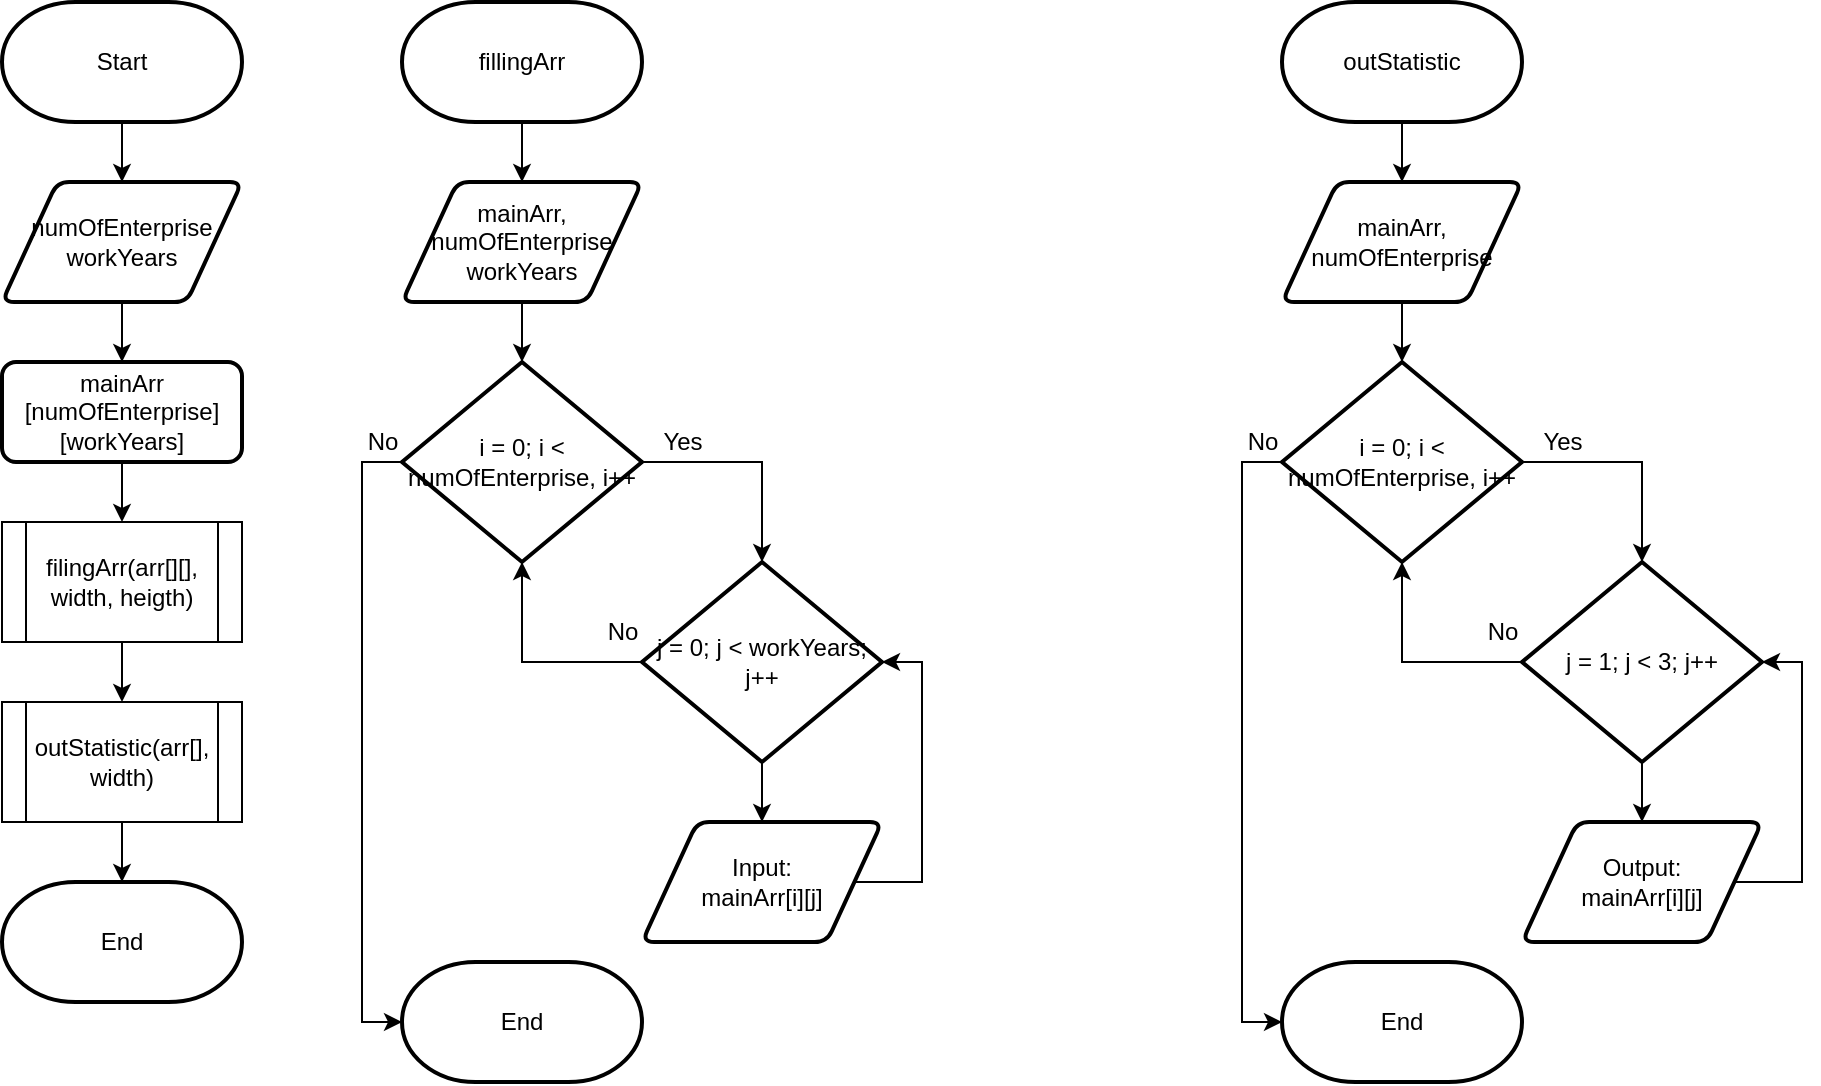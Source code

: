 <mxfile version="20.2.3" type="device"><diagram id="liNdcrsezsEYwnLujnwP" name="Страница 1"><mxGraphModel dx="1038" dy="641" grid="1" gridSize="10" guides="1" tooltips="1" connect="1" arrows="1" fold="1" page="1" pageScale="1" pageWidth="827" pageHeight="1169" math="0" shadow="0"><root><mxCell id="0"/><mxCell id="1" parent="0"/><mxCell id="Ki6ahwz94TBlO_HN-Rxh-2" style="edgeStyle=orthogonalEdgeStyle;rounded=0;orthogonalLoop=1;jettySize=auto;html=1;exitX=0.5;exitY=1;exitDx=0;exitDy=0;exitPerimeter=0;entryX=0.5;entryY=0;entryDx=0;entryDy=0;" edge="1" parent="1" source="Ki6ahwz94TBlO_HN-Rxh-3" target="Ki6ahwz94TBlO_HN-Rxh-5"><mxGeometry relative="1" as="geometry"/></mxCell><mxCell id="Ki6ahwz94TBlO_HN-Rxh-3" value="fillingArr" style="strokeWidth=2;html=1;shape=mxgraph.flowchart.terminator;whiteSpace=wrap;" vertex="1" parent="1"><mxGeometry x="280" y="10" width="120" height="60" as="geometry"/></mxCell><mxCell id="Ki6ahwz94TBlO_HN-Rxh-4" style="edgeStyle=orthogonalEdgeStyle;rounded=0;orthogonalLoop=1;jettySize=auto;html=1;exitX=0.5;exitY=1;exitDx=0;exitDy=0;" edge="1" parent="1" source="Ki6ahwz94TBlO_HN-Rxh-5" target="Ki6ahwz94TBlO_HN-Rxh-8"><mxGeometry relative="1" as="geometry"/></mxCell><mxCell id="Ki6ahwz94TBlO_HN-Rxh-5" value="mainArr, numOfEnterprise&lt;br&gt;workYears" style="shape=parallelogram;html=1;strokeWidth=2;perimeter=parallelogramPerimeter;whiteSpace=wrap;rounded=1;arcSize=12;size=0.23;" vertex="1" parent="1"><mxGeometry x="280" y="100" width="120" height="60" as="geometry"/></mxCell><mxCell id="Ki6ahwz94TBlO_HN-Rxh-6" style="edgeStyle=orthogonalEdgeStyle;rounded=0;orthogonalLoop=1;jettySize=auto;html=1;exitX=1;exitY=0.5;exitDx=0;exitDy=0;exitPerimeter=0;entryX=0.5;entryY=0;entryDx=0;entryDy=0;entryPerimeter=0;" edge="1" parent="1" source="Ki6ahwz94TBlO_HN-Rxh-8" target="Ki6ahwz94TBlO_HN-Rxh-11"><mxGeometry relative="1" as="geometry"/></mxCell><mxCell id="Ki6ahwz94TBlO_HN-Rxh-7" style="edgeStyle=orthogonalEdgeStyle;rounded=0;orthogonalLoop=1;jettySize=auto;html=1;exitX=0;exitY=0.5;exitDx=0;exitDy=0;exitPerimeter=0;entryX=0;entryY=0.5;entryDx=0;entryDy=0;entryPerimeter=0;" edge="1" parent="1" source="Ki6ahwz94TBlO_HN-Rxh-8" target="Ki6ahwz94TBlO_HN-Rxh-14"><mxGeometry relative="1" as="geometry"><mxPoint x="280" y="530" as="targetPoint"/></mxGeometry></mxCell><mxCell id="Ki6ahwz94TBlO_HN-Rxh-8" value="i = 0; i &amp;lt; numOfEnterprise, i++" style="strokeWidth=2;html=1;shape=mxgraph.flowchart.decision;whiteSpace=wrap;" vertex="1" parent="1"><mxGeometry x="280" y="190" width="120" height="100" as="geometry"/></mxCell><mxCell id="Ki6ahwz94TBlO_HN-Rxh-9" style="edgeStyle=orthogonalEdgeStyle;rounded=0;orthogonalLoop=1;jettySize=auto;html=1;exitX=0.5;exitY=1;exitDx=0;exitDy=0;exitPerimeter=0;" edge="1" parent="1" source="Ki6ahwz94TBlO_HN-Rxh-11" target="Ki6ahwz94TBlO_HN-Rxh-13"><mxGeometry relative="1" as="geometry"/></mxCell><mxCell id="Ki6ahwz94TBlO_HN-Rxh-10" style="edgeStyle=orthogonalEdgeStyle;rounded=0;orthogonalLoop=1;jettySize=auto;html=1;exitX=0;exitY=0.5;exitDx=0;exitDy=0;exitPerimeter=0;entryX=0.5;entryY=1;entryDx=0;entryDy=0;entryPerimeter=0;" edge="1" parent="1" source="Ki6ahwz94TBlO_HN-Rxh-11" target="Ki6ahwz94TBlO_HN-Rxh-8"><mxGeometry relative="1" as="geometry"/></mxCell><mxCell id="Ki6ahwz94TBlO_HN-Rxh-11" value="j = 0; j &amp;lt; workYears; j++" style="strokeWidth=2;html=1;shape=mxgraph.flowchart.decision;whiteSpace=wrap;" vertex="1" parent="1"><mxGeometry x="400" y="290" width="120" height="100" as="geometry"/></mxCell><mxCell id="Ki6ahwz94TBlO_HN-Rxh-12" style="edgeStyle=orthogonalEdgeStyle;rounded=0;orthogonalLoop=1;jettySize=auto;html=1;exitX=1;exitY=0.5;exitDx=0;exitDy=0;entryX=1;entryY=0.5;entryDx=0;entryDy=0;entryPerimeter=0;" edge="1" parent="1" source="Ki6ahwz94TBlO_HN-Rxh-13" target="Ki6ahwz94TBlO_HN-Rxh-11"><mxGeometry relative="1" as="geometry"><Array as="points"><mxPoint x="540" y="450"/><mxPoint x="540" y="340"/></Array></mxGeometry></mxCell><mxCell id="Ki6ahwz94TBlO_HN-Rxh-13" value="Input:&lt;br&gt;mainArr[i][j]" style="shape=parallelogram;html=1;strokeWidth=2;perimeter=parallelogramPerimeter;whiteSpace=wrap;rounded=1;arcSize=12;size=0.23;" vertex="1" parent="1"><mxGeometry x="400" y="420" width="120" height="60" as="geometry"/></mxCell><mxCell id="Ki6ahwz94TBlO_HN-Rxh-14" value="End" style="strokeWidth=2;html=1;shape=mxgraph.flowchart.terminator;whiteSpace=wrap;" vertex="1" parent="1"><mxGeometry x="280" y="490" width="120" height="60" as="geometry"/></mxCell><mxCell id="Ki6ahwz94TBlO_HN-Rxh-41" value="Yes" style="text;html=1;align=center;verticalAlign=middle;resizable=0;points=[];autosize=1;strokeColor=none;fillColor=none;" vertex="1" parent="1"><mxGeometry x="400" y="215" width="40" height="30" as="geometry"/></mxCell><mxCell id="Ki6ahwz94TBlO_HN-Rxh-45" value="No" style="text;html=1;align=center;verticalAlign=middle;resizable=0;points=[];autosize=1;strokeColor=none;fillColor=none;" vertex="1" parent="1"><mxGeometry x="250" y="215" width="40" height="30" as="geometry"/></mxCell><mxCell id="Ki6ahwz94TBlO_HN-Rxh-46" value="No" style="text;html=1;align=center;verticalAlign=middle;resizable=0;points=[];autosize=1;strokeColor=none;fillColor=none;" vertex="1" parent="1"><mxGeometry x="370" y="310" width="40" height="30" as="geometry"/></mxCell><mxCell id="Ki6ahwz94TBlO_HN-Rxh-50" style="edgeStyle=orthogonalEdgeStyle;rounded=0;orthogonalLoop=1;jettySize=auto;html=1;exitX=0.5;exitY=1;exitDx=0;exitDy=0;exitPerimeter=0;entryX=0.5;entryY=0;entryDx=0;entryDy=0;" edge="1" parent="1" source="Ki6ahwz94TBlO_HN-Rxh-47" target="Ki6ahwz94TBlO_HN-Rxh-48"><mxGeometry relative="1" as="geometry"/></mxCell><mxCell id="Ki6ahwz94TBlO_HN-Rxh-47" value="Start" style="strokeWidth=2;html=1;shape=mxgraph.flowchart.terminator;whiteSpace=wrap;" vertex="1" parent="1"><mxGeometry x="80" y="10" width="120" height="60" as="geometry"/></mxCell><mxCell id="Ki6ahwz94TBlO_HN-Rxh-51" style="edgeStyle=orthogonalEdgeStyle;rounded=0;orthogonalLoop=1;jettySize=auto;html=1;exitX=0.5;exitY=1;exitDx=0;exitDy=0;entryX=0.5;entryY=0;entryDx=0;entryDy=0;" edge="1" parent="1" source="Ki6ahwz94TBlO_HN-Rxh-48" target="Ki6ahwz94TBlO_HN-Rxh-49"><mxGeometry relative="1" as="geometry"/></mxCell><mxCell id="Ki6ahwz94TBlO_HN-Rxh-48" value="numOfEnterprise&lt;br&gt;workYears" style="shape=parallelogram;html=1;strokeWidth=2;perimeter=parallelogramPerimeter;whiteSpace=wrap;rounded=1;arcSize=12;size=0.23;" vertex="1" parent="1"><mxGeometry x="80" y="100" width="120" height="60" as="geometry"/></mxCell><mxCell id="Ki6ahwz94TBlO_HN-Rxh-57" style="edgeStyle=orthogonalEdgeStyle;rounded=0;orthogonalLoop=1;jettySize=auto;html=1;exitX=0.5;exitY=1;exitDx=0;exitDy=0;entryX=0.5;entryY=0;entryDx=0;entryDy=0;" edge="1" parent="1" source="Ki6ahwz94TBlO_HN-Rxh-49" target="Ki6ahwz94TBlO_HN-Rxh-52"><mxGeometry relative="1" as="geometry"/></mxCell><mxCell id="Ki6ahwz94TBlO_HN-Rxh-49" value="mainArr&lt;br&gt;[numOfEnterprise]&lt;br&gt;[workYears]" style="rounded=1;whiteSpace=wrap;html=1;absoluteArcSize=1;arcSize=14;strokeWidth=2;" vertex="1" parent="1"><mxGeometry x="80" y="190" width="120" height="50" as="geometry"/></mxCell><mxCell id="Ki6ahwz94TBlO_HN-Rxh-56" style="edgeStyle=orthogonalEdgeStyle;rounded=0;orthogonalLoop=1;jettySize=auto;html=1;exitX=0.5;exitY=1;exitDx=0;exitDy=0;" edge="1" parent="1" source="Ki6ahwz94TBlO_HN-Rxh-52" target="Ki6ahwz94TBlO_HN-Rxh-53"><mxGeometry relative="1" as="geometry"/></mxCell><mxCell id="Ki6ahwz94TBlO_HN-Rxh-52" value="filingArr(arr[][], width, heigth)" style="shape=process;whiteSpace=wrap;html=1;backgroundOutline=1;" vertex="1" parent="1"><mxGeometry x="80" y="270" width="120" height="60" as="geometry"/></mxCell><mxCell id="Ki6ahwz94TBlO_HN-Rxh-55" style="edgeStyle=orthogonalEdgeStyle;rounded=0;orthogonalLoop=1;jettySize=auto;html=1;exitX=0.5;exitY=1;exitDx=0;exitDy=0;entryX=0.5;entryY=0;entryDx=0;entryDy=0;entryPerimeter=0;" edge="1" parent="1" source="Ki6ahwz94TBlO_HN-Rxh-53" target="Ki6ahwz94TBlO_HN-Rxh-54"><mxGeometry relative="1" as="geometry"/></mxCell><mxCell id="Ki6ahwz94TBlO_HN-Rxh-53" value="outStatistic(arr[], width)" style="shape=process;whiteSpace=wrap;html=1;backgroundOutline=1;" vertex="1" parent="1"><mxGeometry x="80" y="360" width="120" height="60" as="geometry"/></mxCell><mxCell id="Ki6ahwz94TBlO_HN-Rxh-54" value="End" style="strokeWidth=2;html=1;shape=mxgraph.flowchart.terminator;whiteSpace=wrap;" vertex="1" parent="1"><mxGeometry x="80" y="450" width="120" height="60" as="geometry"/></mxCell><mxCell id="Ki6ahwz94TBlO_HN-Rxh-60" style="edgeStyle=orthogonalEdgeStyle;rounded=0;orthogonalLoop=1;jettySize=auto;html=1;exitX=0.5;exitY=1;exitDx=0;exitDy=0;exitPerimeter=0;entryX=0.5;entryY=0;entryDx=0;entryDy=0;" edge="1" parent="1" source="Ki6ahwz94TBlO_HN-Rxh-58" target="Ki6ahwz94TBlO_HN-Rxh-59"><mxGeometry relative="1" as="geometry"/></mxCell><mxCell id="Ki6ahwz94TBlO_HN-Rxh-58" value="outStatistic" style="strokeWidth=2;html=1;shape=mxgraph.flowchart.terminator;whiteSpace=wrap;" vertex="1" parent="1"><mxGeometry x="720" y="10" width="120" height="60" as="geometry"/></mxCell><mxCell id="Ki6ahwz94TBlO_HN-Rxh-73" style="edgeStyle=orthogonalEdgeStyle;rounded=0;orthogonalLoop=1;jettySize=auto;html=1;exitX=0.5;exitY=1;exitDx=0;exitDy=0;entryX=0.5;entryY=0;entryDx=0;entryDy=0;entryPerimeter=0;" edge="1" parent="1" source="Ki6ahwz94TBlO_HN-Rxh-59" target="Ki6ahwz94TBlO_HN-Rxh-63"><mxGeometry relative="1" as="geometry"/></mxCell><mxCell id="Ki6ahwz94TBlO_HN-Rxh-59" value="mainArr, numOfEnterprise" style="shape=parallelogram;html=1;strokeWidth=2;perimeter=parallelogramPerimeter;whiteSpace=wrap;rounded=1;arcSize=12;size=0.23;" vertex="1" parent="1"><mxGeometry x="720" y="100" width="120" height="60" as="geometry"/></mxCell><mxCell id="Ki6ahwz94TBlO_HN-Rxh-61" style="edgeStyle=orthogonalEdgeStyle;rounded=0;orthogonalLoop=1;jettySize=auto;html=1;exitX=1;exitY=0.5;exitDx=0;exitDy=0;exitPerimeter=0;entryX=0.5;entryY=0;entryDx=0;entryDy=0;entryPerimeter=0;" edge="1" parent="1" source="Ki6ahwz94TBlO_HN-Rxh-63" target="Ki6ahwz94TBlO_HN-Rxh-66"><mxGeometry relative="1" as="geometry"/></mxCell><mxCell id="Ki6ahwz94TBlO_HN-Rxh-62" style="edgeStyle=orthogonalEdgeStyle;rounded=0;orthogonalLoop=1;jettySize=auto;html=1;exitX=0;exitY=0.5;exitDx=0;exitDy=0;exitPerimeter=0;entryX=0;entryY=0.5;entryDx=0;entryDy=0;entryPerimeter=0;" edge="1" parent="1" source="Ki6ahwz94TBlO_HN-Rxh-63" target="Ki6ahwz94TBlO_HN-Rxh-69"><mxGeometry relative="1" as="geometry"><mxPoint x="720" y="530" as="targetPoint"/></mxGeometry></mxCell><mxCell id="Ki6ahwz94TBlO_HN-Rxh-63" value="i = 0; i &amp;lt; numOfEnterprise, i++" style="strokeWidth=2;html=1;shape=mxgraph.flowchart.decision;whiteSpace=wrap;" vertex="1" parent="1"><mxGeometry x="720" y="190" width="120" height="100" as="geometry"/></mxCell><mxCell id="Ki6ahwz94TBlO_HN-Rxh-64" style="edgeStyle=orthogonalEdgeStyle;rounded=0;orthogonalLoop=1;jettySize=auto;html=1;exitX=0.5;exitY=1;exitDx=0;exitDy=0;exitPerimeter=0;" edge="1" parent="1" source="Ki6ahwz94TBlO_HN-Rxh-66" target="Ki6ahwz94TBlO_HN-Rxh-68"><mxGeometry relative="1" as="geometry"/></mxCell><mxCell id="Ki6ahwz94TBlO_HN-Rxh-65" style="edgeStyle=orthogonalEdgeStyle;rounded=0;orthogonalLoop=1;jettySize=auto;html=1;exitX=0;exitY=0.5;exitDx=0;exitDy=0;exitPerimeter=0;entryX=0.5;entryY=1;entryDx=0;entryDy=0;entryPerimeter=0;" edge="1" parent="1" source="Ki6ahwz94TBlO_HN-Rxh-66" target="Ki6ahwz94TBlO_HN-Rxh-63"><mxGeometry relative="1" as="geometry"/></mxCell><mxCell id="Ki6ahwz94TBlO_HN-Rxh-66" value="j = 1; j &amp;lt; 3; j++" style="strokeWidth=2;html=1;shape=mxgraph.flowchart.decision;whiteSpace=wrap;" vertex="1" parent="1"><mxGeometry x="840" y="290" width="120" height="100" as="geometry"/></mxCell><mxCell id="Ki6ahwz94TBlO_HN-Rxh-67" style="edgeStyle=orthogonalEdgeStyle;rounded=0;orthogonalLoop=1;jettySize=auto;html=1;exitX=1;exitY=0.5;exitDx=0;exitDy=0;entryX=1;entryY=0.5;entryDx=0;entryDy=0;entryPerimeter=0;" edge="1" parent="1" source="Ki6ahwz94TBlO_HN-Rxh-68" target="Ki6ahwz94TBlO_HN-Rxh-66"><mxGeometry relative="1" as="geometry"><Array as="points"><mxPoint x="980" y="450"/><mxPoint x="980" y="340"/></Array></mxGeometry></mxCell><mxCell id="Ki6ahwz94TBlO_HN-Rxh-68" value="Output:&lt;br&gt;mainArr[i][j]" style="shape=parallelogram;html=1;strokeWidth=2;perimeter=parallelogramPerimeter;whiteSpace=wrap;rounded=1;arcSize=12;size=0.23;" vertex="1" parent="1"><mxGeometry x="840" y="420" width="120" height="60" as="geometry"/></mxCell><mxCell id="Ki6ahwz94TBlO_HN-Rxh-69" value="End" style="strokeWidth=2;html=1;shape=mxgraph.flowchart.terminator;whiteSpace=wrap;" vertex="1" parent="1"><mxGeometry x="720" y="490" width="120" height="60" as="geometry"/></mxCell><mxCell id="Ki6ahwz94TBlO_HN-Rxh-70" value="Yes" style="text;html=1;align=center;verticalAlign=middle;resizable=0;points=[];autosize=1;strokeColor=none;fillColor=none;" vertex="1" parent="1"><mxGeometry x="840" y="215" width="40" height="30" as="geometry"/></mxCell><mxCell id="Ki6ahwz94TBlO_HN-Rxh-71" value="No" style="text;html=1;align=center;verticalAlign=middle;resizable=0;points=[];autosize=1;strokeColor=none;fillColor=none;" vertex="1" parent="1"><mxGeometry x="690" y="215" width="40" height="30" as="geometry"/></mxCell><mxCell id="Ki6ahwz94TBlO_HN-Rxh-72" value="No" style="text;html=1;align=center;verticalAlign=middle;resizable=0;points=[];autosize=1;strokeColor=none;fillColor=none;" vertex="1" parent="1"><mxGeometry x="810" y="310" width="40" height="30" as="geometry"/></mxCell></root></mxGraphModel></diagram></mxfile>